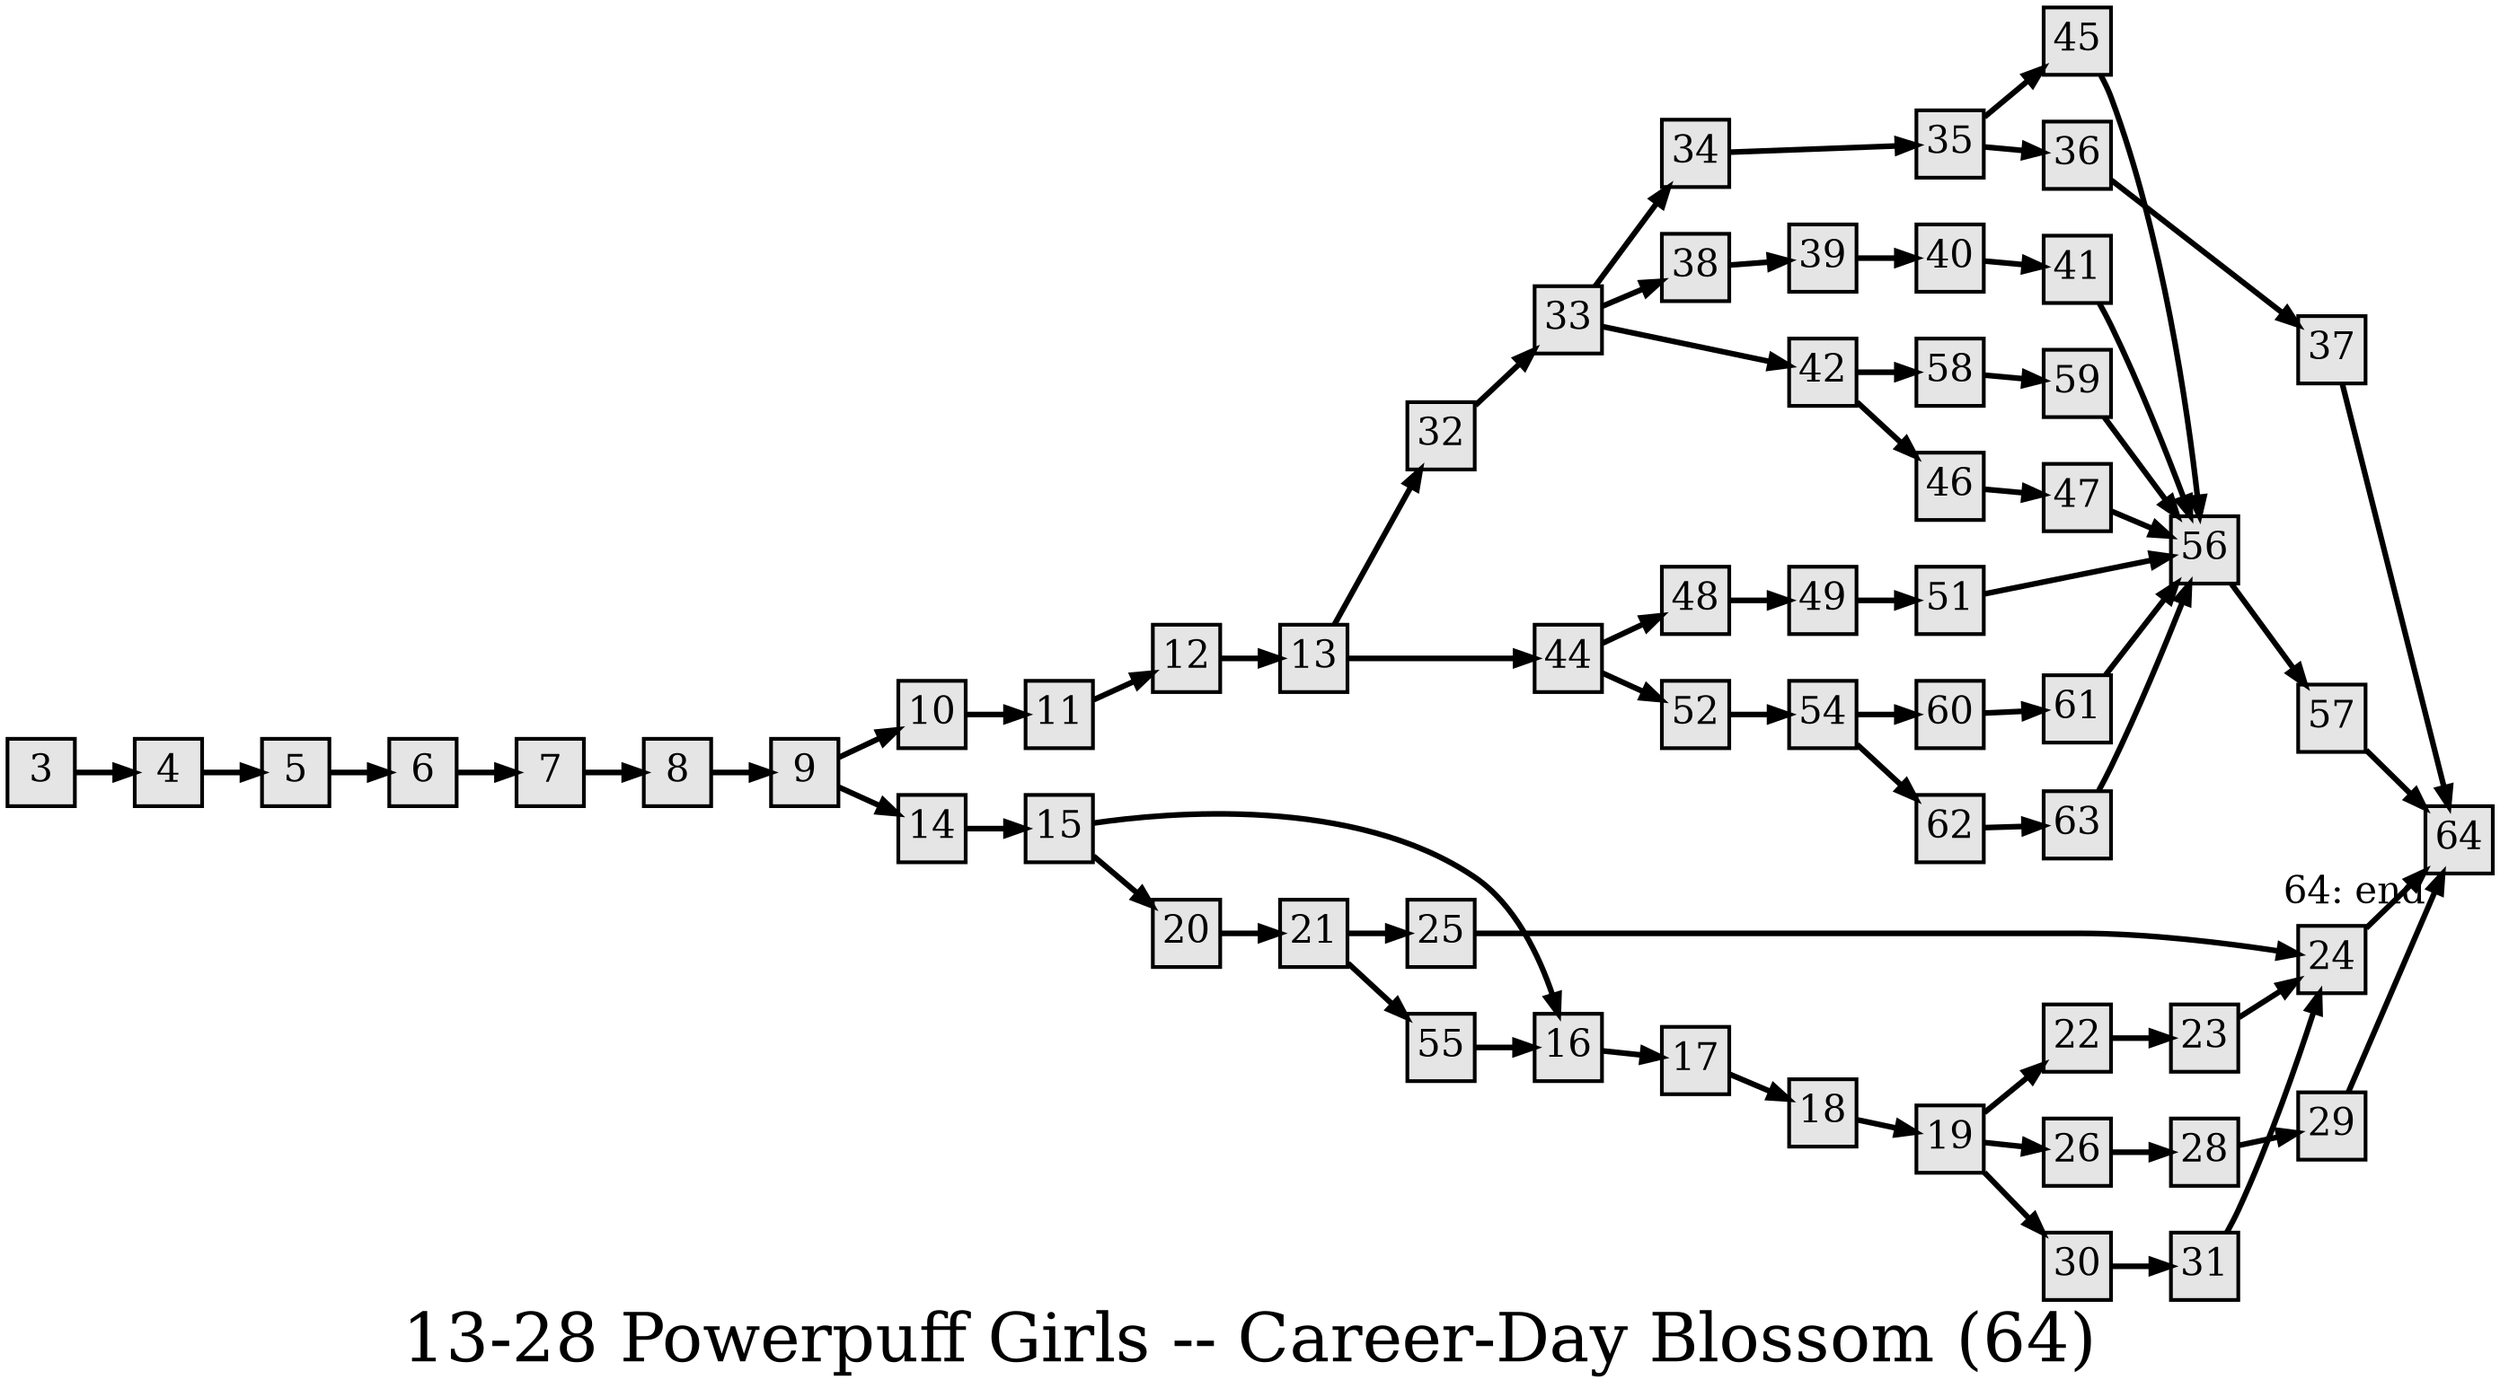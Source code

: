digraph g{
  graph [ label="13-28 Powerpuff Girls -- Career-Day Blossom (64)" rankdir=LR, ordering=out, fontsize=36, nodesep="0.35", ranksep="0.45"];
  node  [shape=rect, penwidth=2, fontsize=20, style=filled, fillcolor=grey90, margin="0,0", labelfloat=true, regular=true, fixedsize=true];
  edge  [labelfloat=true, penwidth=3, fontsize=12];
  // ---;
  // group  : Katz;
  // id     : 13-28;
  // gbid   : 1923;
  // series : Powerpuff Girls Plus You Club, The;
  // title  : Career-Day Blossom;
  // author : Amy Goldschlager;
  // credit:;
  // - name : Ryan Leach;
  // role : encoder;
  // date : 2017-08-17;
  // - name : Jeremy Douglass;
  // role : editor;
  // date : 2018-04-28;
  // render:;
  // - name   : small;
  // styles : gvStyles-small.txt;
  // engine : dot;
  // comment: >;
  
  // ---;
  
  // From | To | Label;
  
  3 -> 4;
  4 -> 5;
  5 -> 6;
  6 -> 7;
  7 -> 8;
  8 -> 9;
  9 -> 10;
  9 -> 14;
  10 -> 11;
  11 -> 12;
  12 -> 13;
  13 -> 32;
  13 -> 44;
  14 -> 15;
  15 -> 16;
  15 -> 20;
  16 -> 17;
  17 -> 18;
  18 -> 19;
  19 -> 22;
  19 -> 26;
  19 -> 30;
  20 -> 21;
  21 -> 25;
  21 -> 55;
  22 -> 23;
  23 -> 24;
  24 -> 64;
  25 -> 24;
  26 -> 28;
  28 -> 29;
  29 -> 64;
  30 -> 31;
  31 -> 24;
  32 -> 33;
  33 -> 34;
  33 -> 38;
  33 -> 42;
  34 -> 35;
  35 -> 45;
  35 -> 36;
  36 -> 37;
  37 -> 64;
  38 -> 39;
  39 -> 40;
  40 -> 41;
  41 -> 56;
  42 -> 58;
  42 -> 46;
  44 -> 48;
  44 -> 52;
  45 -> 56;
  46 -> 47;
  47 -> 56;
  48 -> 49;
  49 -> 51;
  51 -> 56;
  52 -> 54;
  54 -> 60;
  54 -> 62;
  55 -> 16;
  56 -> 57;
  57 -> 64;
  58 -> 59;
  59 -> 56;
  60 -> 61;
  61 -> 56;
  62 -> 63;
  63 -> 56;
  64	[ xlabel="64: end" ];
}

